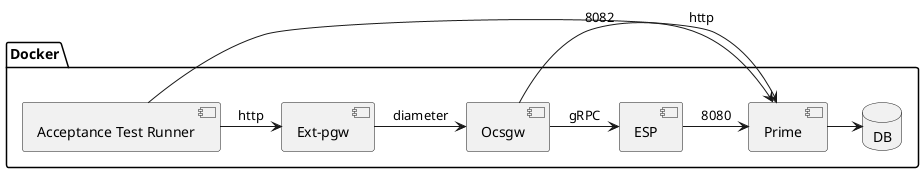 @startuml
package "Docker" {
 [Acceptance Test Runner]
 [Ext-pgw]
 [Ocsgw]
 [ESP]
 [Prime]
 database DB
}

[Acceptance Test Runner] -> [Ext-pgw] : http
[Acceptance Test Runner] -> [Prime] : http
[Ext-pgw] -> [Ocsgw] : diameter
[Ocsgw] -> [ESP] : gRPC
[Ocsgw] -> [Prime] : 8082
[ESP] -> [Prime] : 8080
[Prime] ->  DB

@enduml
